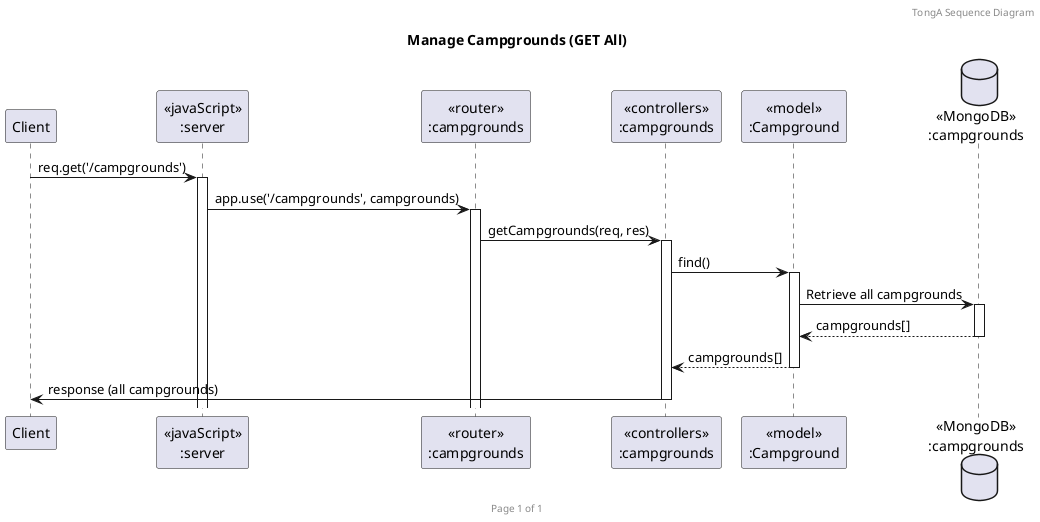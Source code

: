 @startuml Manage Campgrounds (GET All)

header TongA Sequence Diagram
footer Page %page% of %lastpage%
title "Manage Campgrounds (GET All)"

participant "Client" as client
participant "<<javaScript>>\n:server" as server
participant "<<router>>\n:campgrounds" as routerCampgrounds
participant "<<controllers>>\n:campgrounds" as controllersCampgrounds
participant "<<model>>\n:Campground" as modelCampground
database "<<MongoDB>>\n:campgrounds" as CampgroundsDatabase

client->server ++: req.get('/campgrounds')
server->routerCampgrounds ++: app.use('/campgrounds', campgrounds)
routerCampgrounds -> controllersCampgrounds ++: getCampgrounds(req, res)
controllersCampgrounds->modelCampground ++: find()
modelCampground -> CampgroundsDatabase ++: Retrieve all campgrounds
CampgroundsDatabase --> modelCampground --: campgrounds[]
controllersCampgrounds <-- modelCampground --: campgrounds[]
controllersCampgrounds->client --: response (all campgrounds)

@enduml
